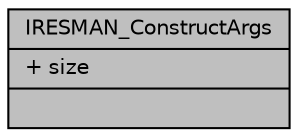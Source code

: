 digraph "IRESMAN_ConstructArgs"
{
  edge [fontname="Helvetica",fontsize="10",labelfontname="Helvetica",labelfontsize="10"];
  node [fontname="Helvetica",fontsize="10",shape=record];
  Node1 [label="{IRESMAN_ConstructArgs\n|+ size\l|}",height=0.2,width=0.4,color="black", fillcolor="grey75", style="filled", fontcolor="black"];
}
